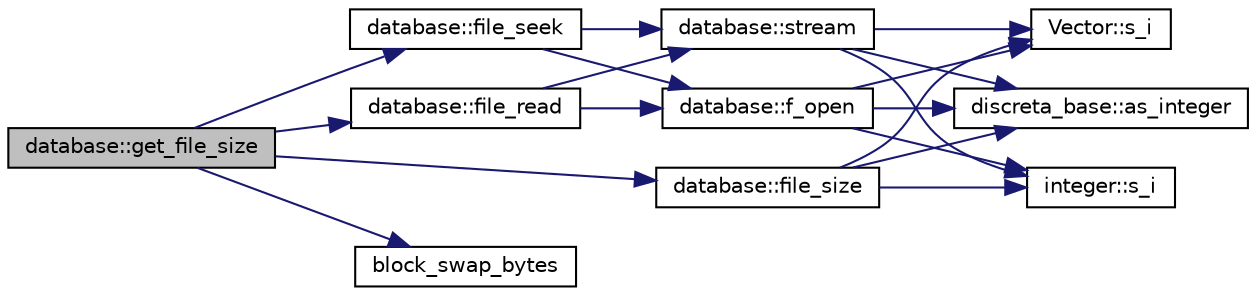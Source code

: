 digraph "database::get_file_size"
{
  edge [fontname="Helvetica",fontsize="10",labelfontname="Helvetica",labelfontsize="10"];
  node [fontname="Helvetica",fontsize="10",shape=record];
  rankdir="LR";
  Node1982 [label="database::get_file_size",height=0.2,width=0.4,color="black", fillcolor="grey75", style="filled", fontcolor="black"];
  Node1982 -> Node1983 [color="midnightblue",fontsize="10",style="solid",fontname="Helvetica"];
  Node1983 [label="database::file_seek",height=0.2,width=0.4,color="black", fillcolor="white", style="filled",URL="$db/d72/classdatabase.html#a67ff377651f4ac089241ebff60e17ed6"];
  Node1983 -> Node1984 [color="midnightblue",fontsize="10",style="solid",fontname="Helvetica"];
  Node1984 [label="database::f_open",height=0.2,width=0.4,color="black", fillcolor="white", style="filled",URL="$db/d72/classdatabase.html#a2cac52c70b09d1a6771bddab2220b3e7"];
  Node1984 -> Node1985 [color="midnightblue",fontsize="10",style="solid",fontname="Helvetica"];
  Node1985 [label="Vector::s_i",height=0.2,width=0.4,color="black", fillcolor="white", style="filled",URL="$d5/db2/class_vector.html#a1c4fe1752523df8119f70dd550244871"];
  Node1984 -> Node1986 [color="midnightblue",fontsize="10",style="solid",fontname="Helvetica"];
  Node1986 [label="discreta_base::as_integer",height=0.2,width=0.4,color="black", fillcolor="white", style="filled",URL="$d7/d71/classdiscreta__base.html#a00d7691eaf874fd283d942692fe8dd26"];
  Node1984 -> Node1987 [color="midnightblue",fontsize="10",style="solid",fontname="Helvetica"];
  Node1987 [label="integer::s_i",height=0.2,width=0.4,color="black", fillcolor="white", style="filled",URL="$d0/de5/classinteger.html#adf28e9f94d4c844adaa950deeb80b904"];
  Node1983 -> Node1988 [color="midnightblue",fontsize="10",style="solid",fontname="Helvetica"];
  Node1988 [label="database::stream",height=0.2,width=0.4,color="black", fillcolor="white", style="filled",URL="$db/d72/classdatabase.html#a8b91f87e7cd92b8207cbc48edde9d69e"];
  Node1988 -> Node1985 [color="midnightblue",fontsize="10",style="solid",fontname="Helvetica"];
  Node1988 -> Node1986 [color="midnightblue",fontsize="10",style="solid",fontname="Helvetica"];
  Node1988 -> Node1987 [color="midnightblue",fontsize="10",style="solid",fontname="Helvetica"];
  Node1982 -> Node1989 [color="midnightblue",fontsize="10",style="solid",fontname="Helvetica"];
  Node1989 [label="database::file_read",height=0.2,width=0.4,color="black", fillcolor="white", style="filled",URL="$db/d72/classdatabase.html#ac743549af82d694be57c5a120987ed37"];
  Node1989 -> Node1984 [color="midnightblue",fontsize="10",style="solid",fontname="Helvetica"];
  Node1989 -> Node1988 [color="midnightblue",fontsize="10",style="solid",fontname="Helvetica"];
  Node1982 -> Node1990 [color="midnightblue",fontsize="10",style="solid",fontname="Helvetica"];
  Node1990 [label="block_swap_bytes",height=0.2,width=0.4,color="black", fillcolor="white", style="filled",URL="$d5/db4/io__and__os_8h.html#a55c0738dadea7a508621f4af1e9ff8f3"];
  Node1982 -> Node1991 [color="midnightblue",fontsize="10",style="solid",fontname="Helvetica"];
  Node1991 [label="database::file_size",height=0.2,width=0.4,color="black", fillcolor="white", style="filled",URL="$db/d72/classdatabase.html#a8547ac1fa93cdcd8ec464cac1ec24c5d"];
  Node1991 -> Node1985 [color="midnightblue",fontsize="10",style="solid",fontname="Helvetica"];
  Node1991 -> Node1986 [color="midnightblue",fontsize="10",style="solid",fontname="Helvetica"];
  Node1991 -> Node1987 [color="midnightblue",fontsize="10",style="solid",fontname="Helvetica"];
}
